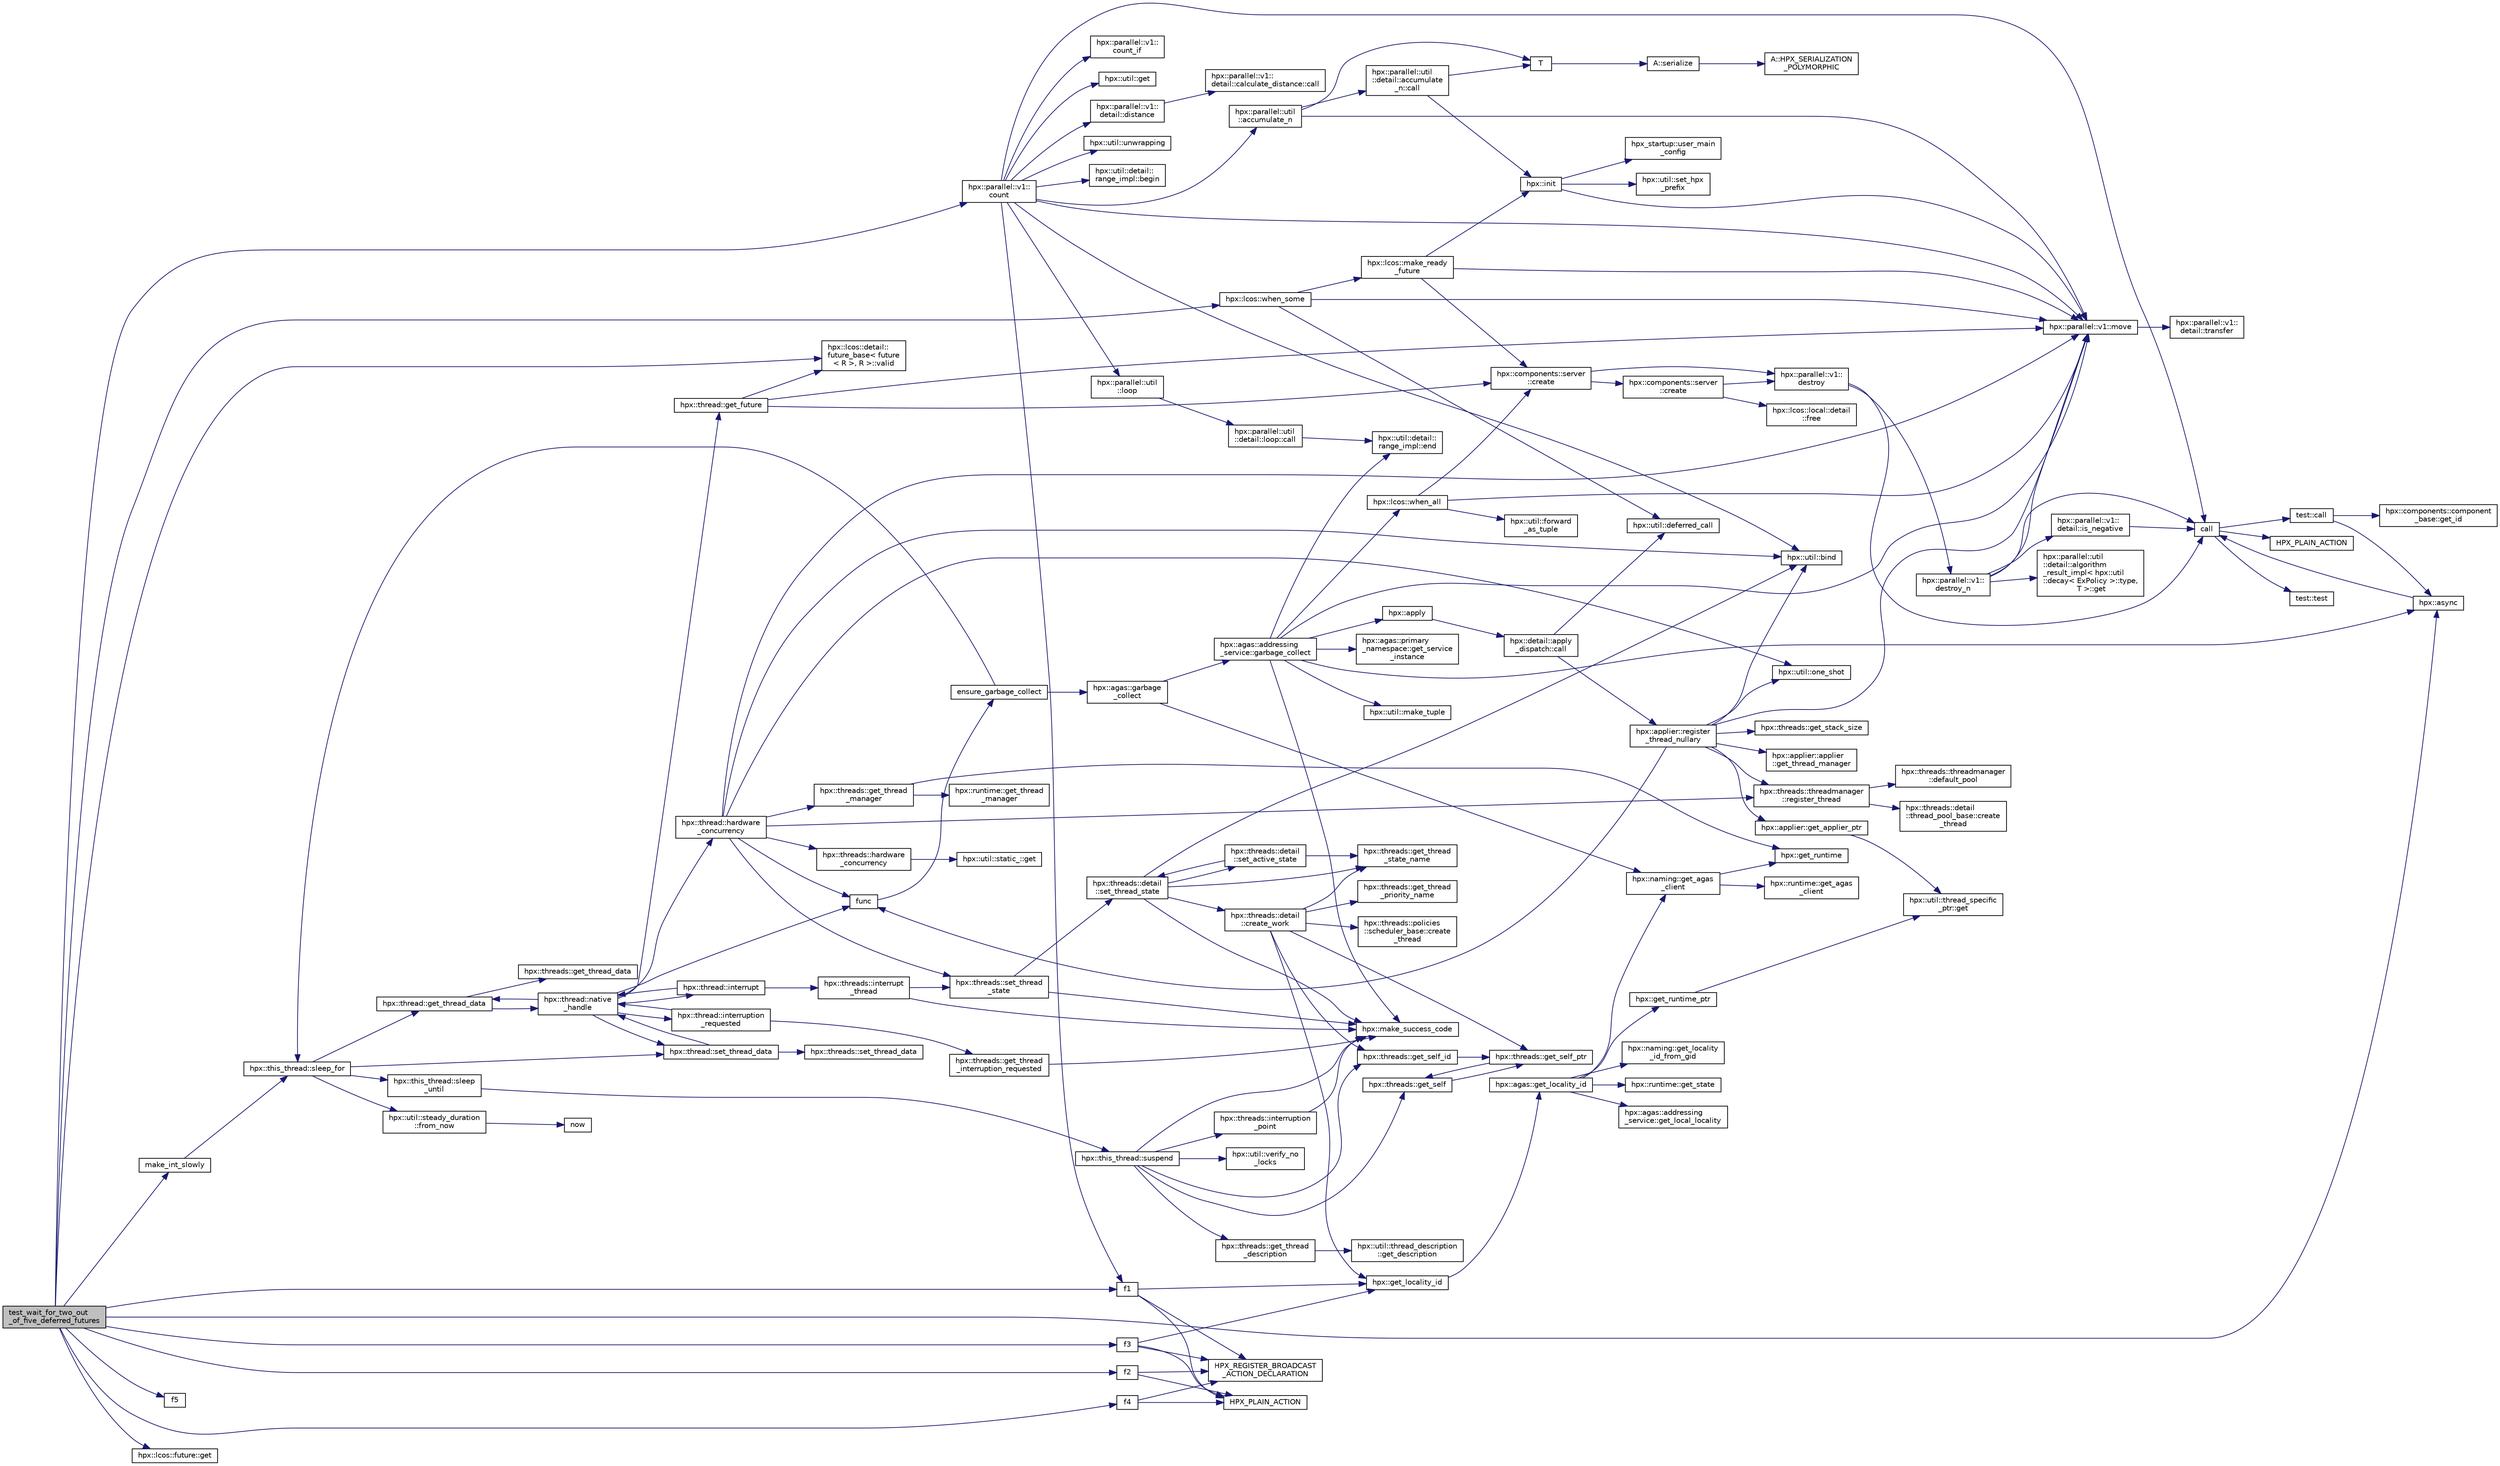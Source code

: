 digraph "test_wait_for_two_out_of_five_deferred_futures"
{
  edge [fontname="Helvetica",fontsize="10",labelfontname="Helvetica",labelfontsize="10"];
  node [fontname="Helvetica",fontsize="10",shape=record];
  rankdir="LR";
  Node704 [label="test_wait_for_two_out\l_of_five_deferred_futures",height=0.2,width=0.4,color="black", fillcolor="grey75", style="filled", fontcolor="black"];
  Node704 -> Node705 [color="midnightblue",fontsize="10",style="solid",fontname="Helvetica"];
  Node705 [label="hpx::parallel::v1::\lcount",height=0.2,width=0.4,color="black", fillcolor="white", style="filled",URL="$db/db9/namespacehpx_1_1parallel_1_1v1.html#a19d058114a2bd44801aab4176b188e23"];
  Node705 -> Node706 [color="midnightblue",fontsize="10",style="solid",fontname="Helvetica"];
  Node706 [label="hpx::parallel::v1::\lcount_if",height=0.2,width=0.4,color="black", fillcolor="white", style="filled",URL="$db/db9/namespacehpx_1_1parallel_1_1v1.html#ad836ff017ec208c2d6388a9b47b05ce0"];
  Node705 -> Node707 [color="midnightblue",fontsize="10",style="solid",fontname="Helvetica"];
  Node707 [label="f1",height=0.2,width=0.4,color="black", fillcolor="white", style="filled",URL="$d8/d8b/broadcast_8cpp.html#a1751fbd41f2529b84514a9dbd767959a"];
  Node707 -> Node708 [color="midnightblue",fontsize="10",style="solid",fontname="Helvetica"];
  Node708 [label="hpx::get_locality_id",height=0.2,width=0.4,color="black", fillcolor="white", style="filled",URL="$d8/d83/namespacehpx.html#a158d7c54a657bb364c1704033010697b",tooltip="Return the number of the locality this function is being called from. "];
  Node708 -> Node709 [color="midnightblue",fontsize="10",style="solid",fontname="Helvetica"];
  Node709 [label="hpx::agas::get_locality_id",height=0.2,width=0.4,color="black", fillcolor="white", style="filled",URL="$dc/d54/namespacehpx_1_1agas.html#a491cc2ddecdf0f1a9129900caa6a4d3e"];
  Node709 -> Node710 [color="midnightblue",fontsize="10",style="solid",fontname="Helvetica"];
  Node710 [label="hpx::get_runtime_ptr",height=0.2,width=0.4,color="black", fillcolor="white", style="filled",URL="$d8/d83/namespacehpx.html#af29daf2bb3e01b4d6495a1742b6cce64"];
  Node710 -> Node711 [color="midnightblue",fontsize="10",style="solid",fontname="Helvetica"];
  Node711 [label="hpx::util::thread_specific\l_ptr::get",height=0.2,width=0.4,color="black", fillcolor="white", style="filled",URL="$d4/d4c/structhpx_1_1util_1_1thread__specific__ptr.html#a3b27d8520710478aa41d1f74206bdba9"];
  Node709 -> Node712 [color="midnightblue",fontsize="10",style="solid",fontname="Helvetica"];
  Node712 [label="hpx::runtime::get_state",height=0.2,width=0.4,color="black", fillcolor="white", style="filled",URL="$d0/d7b/classhpx_1_1runtime.html#ab405f80e060dac95d624520f38b0524c"];
  Node709 -> Node713 [color="midnightblue",fontsize="10",style="solid",fontname="Helvetica"];
  Node713 [label="hpx::naming::get_agas\l_client",height=0.2,width=0.4,color="black", fillcolor="white", style="filled",URL="$d4/dc9/namespacehpx_1_1naming.html#a0408fffd5d34b620712a801b0ae3b032"];
  Node713 -> Node714 [color="midnightblue",fontsize="10",style="solid",fontname="Helvetica"];
  Node714 [label="hpx::get_runtime",height=0.2,width=0.4,color="black", fillcolor="white", style="filled",URL="$d8/d83/namespacehpx.html#aef902cc6c7dd3b9fbadf34d1e850a070"];
  Node713 -> Node715 [color="midnightblue",fontsize="10",style="solid",fontname="Helvetica"];
  Node715 [label="hpx::runtime::get_agas\l_client",height=0.2,width=0.4,color="black", fillcolor="white", style="filled",URL="$d0/d7b/classhpx_1_1runtime.html#aeb5dddd30d6b9861669af8ad44d1a96a"];
  Node709 -> Node716 [color="midnightblue",fontsize="10",style="solid",fontname="Helvetica"];
  Node716 [label="hpx::agas::addressing\l_service::get_local_locality",height=0.2,width=0.4,color="black", fillcolor="white", style="filled",URL="$db/d58/structhpx_1_1agas_1_1addressing__service.html#ab52c19a37c2a7a006c6c15f90ad0539c"];
  Node709 -> Node717 [color="midnightblue",fontsize="10",style="solid",fontname="Helvetica"];
  Node717 [label="hpx::naming::get_locality\l_id_from_gid",height=0.2,width=0.4,color="black", fillcolor="white", style="filled",URL="$d4/dc9/namespacehpx_1_1naming.html#a7fd43037784560bd04fda9b49e33529f"];
  Node707 -> Node718 [color="midnightblue",fontsize="10",style="solid",fontname="Helvetica"];
  Node718 [label="HPX_PLAIN_ACTION",height=0.2,width=0.4,color="black", fillcolor="white", style="filled",URL="$d8/d8b/broadcast_8cpp.html#a19685a0394ce6a99351f7a679f6eeefc"];
  Node707 -> Node719 [color="midnightblue",fontsize="10",style="solid",fontname="Helvetica"];
  Node719 [label="HPX_REGISTER_BROADCAST\l_ACTION_DECLARATION",height=0.2,width=0.4,color="black", fillcolor="white", style="filled",URL="$d7/d38/addressing__service_8cpp.html#a573d764d9cb34eec46a4bdffcf07875f"];
  Node705 -> Node720 [color="midnightblue",fontsize="10",style="solid",fontname="Helvetica"];
  Node720 [label="hpx::parallel::util\l::loop",height=0.2,width=0.4,color="black", fillcolor="white", style="filled",URL="$df/dc6/namespacehpx_1_1parallel_1_1util.html#a3f434e00f42929aac85debb8c5782213"];
  Node720 -> Node721 [color="midnightblue",fontsize="10",style="solid",fontname="Helvetica"];
  Node721 [label="hpx::parallel::util\l::detail::loop::call",height=0.2,width=0.4,color="black", fillcolor="white", style="filled",URL="$da/d06/structhpx_1_1parallel_1_1util_1_1detail_1_1loop.html#a5c5e8dbda782f09cdb7bc2509e3bf09e"];
  Node721 -> Node722 [color="midnightblue",fontsize="10",style="solid",fontname="Helvetica"];
  Node722 [label="hpx::util::detail::\lrange_impl::end",height=0.2,width=0.4,color="black", fillcolor="white", style="filled",URL="$d4/d4a/namespacehpx_1_1util_1_1detail_1_1range__impl.html#afb2ea48b0902f52ee4d8b764807b4316"];
  Node705 -> Node723 [color="midnightblue",fontsize="10",style="solid",fontname="Helvetica"];
  Node723 [label="hpx::util::bind",height=0.2,width=0.4,color="black", fillcolor="white", style="filled",URL="$df/dad/namespacehpx_1_1util.html#ad844caedf82a0173d6909d910c3e48c6"];
  Node705 -> Node724 [color="midnightblue",fontsize="10",style="solid",fontname="Helvetica"];
  Node724 [label="hpx::parallel::v1::move",height=0.2,width=0.4,color="black", fillcolor="white", style="filled",URL="$db/db9/namespacehpx_1_1parallel_1_1v1.html#aa7c4ede081ce786c9d1eb1adff495cfc"];
  Node724 -> Node725 [color="midnightblue",fontsize="10",style="solid",fontname="Helvetica"];
  Node725 [label="hpx::parallel::v1::\ldetail::transfer",height=0.2,width=0.4,color="black", fillcolor="white", style="filled",URL="$d2/ddd/namespacehpx_1_1parallel_1_1v1_1_1detail.html#ab1b56a05e1885ca7cc7ffa1804dd2f3c"];
  Node705 -> Node726 [color="midnightblue",fontsize="10",style="solid",fontname="Helvetica"];
  Node726 [label="hpx::util::get",height=0.2,width=0.4,color="black", fillcolor="white", style="filled",URL="$df/dad/namespacehpx_1_1util.html#a5cbd3c41f03f4d4acaedaa4777e3cc02"];
  Node705 -> Node727 [color="midnightblue",fontsize="10",style="solid",fontname="Helvetica"];
  Node727 [label="call",height=0.2,width=0.4,color="black", fillcolor="white", style="filled",URL="$d2/d67/promise__1620_8cpp.html#a58357f0b82bc761e1d0b9091ed563a70"];
  Node727 -> Node728 [color="midnightblue",fontsize="10",style="solid",fontname="Helvetica"];
  Node728 [label="test::test",height=0.2,width=0.4,color="black", fillcolor="white", style="filled",URL="$d8/d89/structtest.html#ab42d5ece712d716b04cb3f686f297a26"];
  Node727 -> Node729 [color="midnightblue",fontsize="10",style="solid",fontname="Helvetica"];
  Node729 [label="HPX_PLAIN_ACTION",height=0.2,width=0.4,color="black", fillcolor="white", style="filled",URL="$d2/d67/promise__1620_8cpp.html#ab96aab827a4b1fcaf66cfe0ba83fef23"];
  Node727 -> Node730 [color="midnightblue",fontsize="10",style="solid",fontname="Helvetica"];
  Node730 [label="test::call",height=0.2,width=0.4,color="black", fillcolor="white", style="filled",URL="$d8/d89/structtest.html#aeb29e7ed6518b9426ccf1344c52620ae"];
  Node730 -> Node731 [color="midnightblue",fontsize="10",style="solid",fontname="Helvetica"];
  Node731 [label="hpx::async",height=0.2,width=0.4,color="black", fillcolor="white", style="filled",URL="$d8/d83/namespacehpx.html#acb7d8e37b73b823956ce144f9a57eaa4"];
  Node731 -> Node727 [color="midnightblue",fontsize="10",style="solid",fontname="Helvetica"];
  Node730 -> Node732 [color="midnightblue",fontsize="10",style="solid",fontname="Helvetica"];
  Node732 [label="hpx::components::component\l_base::get_id",height=0.2,width=0.4,color="black", fillcolor="white", style="filled",URL="$d2/de6/classhpx_1_1components_1_1component__base.html#a4c8fd93514039bdf01c48d66d82b19cd"];
  Node705 -> Node733 [color="midnightblue",fontsize="10",style="solid",fontname="Helvetica"];
  Node733 [label="hpx::parallel::v1::\ldetail::distance",height=0.2,width=0.4,color="black", fillcolor="white", style="filled",URL="$d2/ddd/namespacehpx_1_1parallel_1_1v1_1_1detail.html#a6bea3c6a5f470cad11f27ee6bab4a33f"];
  Node733 -> Node734 [color="midnightblue",fontsize="10",style="solid",fontname="Helvetica"];
  Node734 [label="hpx::parallel::v1::\ldetail::calculate_distance::call",height=0.2,width=0.4,color="black", fillcolor="white", style="filled",URL="$db/dfa/structhpx_1_1parallel_1_1v1_1_1detail_1_1calculate__distance.html#a950a6627830a7d019ac0e734b0a447bf"];
  Node705 -> Node735 [color="midnightblue",fontsize="10",style="solid",fontname="Helvetica"];
  Node735 [label="hpx::util::unwrapping",height=0.2,width=0.4,color="black", fillcolor="white", style="filled",URL="$df/dad/namespacehpx_1_1util.html#a7529d9ac687684c33403cdd1f9cef8e4"];
  Node705 -> Node736 [color="midnightblue",fontsize="10",style="solid",fontname="Helvetica"];
  Node736 [label="hpx::parallel::util\l::accumulate_n",height=0.2,width=0.4,color="black", fillcolor="white", style="filled",URL="$df/dc6/namespacehpx_1_1parallel_1_1util.html#af19f9a2722f97c2247ea5d0dbb5e2d25"];
  Node736 -> Node737 [color="midnightblue",fontsize="10",style="solid",fontname="Helvetica"];
  Node737 [label="hpx::parallel::util\l::detail::accumulate\l_n::call",height=0.2,width=0.4,color="black", fillcolor="white", style="filled",URL="$d8/d3b/structhpx_1_1parallel_1_1util_1_1detail_1_1accumulate__n.html#a765aceb8ab313fc92f7c4aaf70ccca8f"];
  Node737 -> Node738 [color="midnightblue",fontsize="10",style="solid",fontname="Helvetica"];
  Node738 [label="hpx::init",height=0.2,width=0.4,color="black", fillcolor="white", style="filled",URL="$d8/d83/namespacehpx.html#a3c694ea960b47c56b33351ba16e3d76b",tooltip="Main entry point for launching the HPX runtime system. "];
  Node738 -> Node739 [color="midnightblue",fontsize="10",style="solid",fontname="Helvetica"];
  Node739 [label="hpx::util::set_hpx\l_prefix",height=0.2,width=0.4,color="black", fillcolor="white", style="filled",URL="$df/dad/namespacehpx_1_1util.html#ae40a23c1ba0a48d9304dcf717a95793e"];
  Node738 -> Node740 [color="midnightblue",fontsize="10",style="solid",fontname="Helvetica"];
  Node740 [label="hpx_startup::user_main\l_config",height=0.2,width=0.4,color="black", fillcolor="white", style="filled",URL="$d3/dd2/namespacehpx__startup.html#aaac571d88bd3912a4225a23eb3261637"];
  Node738 -> Node724 [color="midnightblue",fontsize="10",style="solid",fontname="Helvetica"];
  Node737 -> Node741 [color="midnightblue",fontsize="10",style="solid",fontname="Helvetica"];
  Node741 [label="T",height=0.2,width=0.4,color="black", fillcolor="white", style="filled",URL="$db/d33/polymorphic__semiintrusive__template_8cpp.html#ad187658f9cb91c1312b39ae7e896f1ea"];
  Node741 -> Node742 [color="midnightblue",fontsize="10",style="solid",fontname="Helvetica"];
  Node742 [label="A::serialize",height=0.2,width=0.4,color="black", fillcolor="white", style="filled",URL="$d7/da0/struct_a.html#a5f5c287cf471e274ed9dda0da1592212"];
  Node742 -> Node743 [color="midnightblue",fontsize="10",style="solid",fontname="Helvetica"];
  Node743 [label="A::HPX_SERIALIZATION\l_POLYMORPHIC",height=0.2,width=0.4,color="black", fillcolor="white", style="filled",URL="$d7/da0/struct_a.html#ada978cc156cebbafddb1f3aa4c01918c"];
  Node736 -> Node724 [color="midnightblue",fontsize="10",style="solid",fontname="Helvetica"];
  Node736 -> Node741 [color="midnightblue",fontsize="10",style="solid",fontname="Helvetica"];
  Node705 -> Node744 [color="midnightblue",fontsize="10",style="solid",fontname="Helvetica"];
  Node744 [label="hpx::util::detail::\lrange_impl::begin",height=0.2,width=0.4,color="black", fillcolor="white", style="filled",URL="$d4/d4a/namespacehpx_1_1util_1_1detail_1_1range__impl.html#a31e165df2b865cdd961f35ce938db41a"];
  Node704 -> Node707 [color="midnightblue",fontsize="10",style="solid",fontname="Helvetica"];
  Node704 -> Node731 [color="midnightblue",fontsize="10",style="solid",fontname="Helvetica"];
  Node704 -> Node745 [color="midnightblue",fontsize="10",style="solid",fontname="Helvetica"];
  Node745 [label="make_int_slowly",height=0.2,width=0.4,color="black", fillcolor="white", style="filled",URL="$dc/d48/when__some_8cpp.html#a705c7614d231fc70ec236f627c8287f1"];
  Node745 -> Node746 [color="midnightblue",fontsize="10",style="solid",fontname="Helvetica"];
  Node746 [label="hpx::this_thread::sleep_for",height=0.2,width=0.4,color="black", fillcolor="white", style="filled",URL="$d9/d52/namespacehpx_1_1this__thread.html#afc042a5a5fa52eef2d1d177a343435cf"];
  Node746 -> Node747 [color="midnightblue",fontsize="10",style="solid",fontname="Helvetica"];
  Node747 [label="hpx::this_thread::sleep\l_until",height=0.2,width=0.4,color="black", fillcolor="white", style="filled",URL="$d9/d52/namespacehpx_1_1this__thread.html#ae12a853980115b23ff0ab8ca06622658"];
  Node747 -> Node748 [color="midnightblue",fontsize="10",style="solid",fontname="Helvetica"];
  Node748 [label="hpx::this_thread::suspend",height=0.2,width=0.4,color="black", fillcolor="white", style="filled",URL="$d9/d52/namespacehpx_1_1this__thread.html#aca220026fb3014c0881d129fe31c0073"];
  Node748 -> Node749 [color="midnightblue",fontsize="10",style="solid",fontname="Helvetica"];
  Node749 [label="hpx::threads::get_self",height=0.2,width=0.4,color="black", fillcolor="white", style="filled",URL="$d7/d28/namespacehpx_1_1threads.html#a07daf4d6d29233f20d66d41ab7b5b8e8"];
  Node749 -> Node750 [color="midnightblue",fontsize="10",style="solid",fontname="Helvetica"];
  Node750 [label="hpx::threads::get_self_ptr",height=0.2,width=0.4,color="black", fillcolor="white", style="filled",URL="$d7/d28/namespacehpx_1_1threads.html#a22877ae347ad884cde3a51397dad6c53"];
  Node750 -> Node749 [color="midnightblue",fontsize="10",style="solid",fontname="Helvetica"];
  Node748 -> Node751 [color="midnightblue",fontsize="10",style="solid",fontname="Helvetica"];
  Node751 [label="hpx::threads::get_self_id",height=0.2,width=0.4,color="black", fillcolor="white", style="filled",URL="$d7/d28/namespacehpx_1_1threads.html#afafe0f900b9fac3d4ed3c747625c1cfe"];
  Node751 -> Node750 [color="midnightblue",fontsize="10",style="solid",fontname="Helvetica"];
  Node748 -> Node752 [color="midnightblue",fontsize="10",style="solid",fontname="Helvetica"];
  Node752 [label="hpx::threads::interruption\l_point",height=0.2,width=0.4,color="black", fillcolor="white", style="filled",URL="$d7/d28/namespacehpx_1_1threads.html#ada6ec56a12b050707311d8c628089059"];
  Node752 -> Node753 [color="midnightblue",fontsize="10",style="solid",fontname="Helvetica"];
  Node753 [label="hpx::make_success_code",height=0.2,width=0.4,color="black", fillcolor="white", style="filled",URL="$d8/d83/namespacehpx.html#a0e8512a8f49e2a6c8185061181419d8f",tooltip="Returns error_code(hpx::success, \"success\", mode). "];
  Node748 -> Node754 [color="midnightblue",fontsize="10",style="solid",fontname="Helvetica"];
  Node754 [label="hpx::util::verify_no\l_locks",height=0.2,width=0.4,color="black", fillcolor="white", style="filled",URL="$df/dad/namespacehpx_1_1util.html#ae0e1837ee6f09b79b26c2e788d2e9fc9"];
  Node748 -> Node755 [color="midnightblue",fontsize="10",style="solid",fontname="Helvetica"];
  Node755 [label="hpx::threads::get_thread\l_description",height=0.2,width=0.4,color="black", fillcolor="white", style="filled",URL="$d7/d28/namespacehpx_1_1threads.html#a42fc18a7a680f4e8bc633a4b4c956701"];
  Node755 -> Node756 [color="midnightblue",fontsize="10",style="solid",fontname="Helvetica"];
  Node756 [label="hpx::util::thread_description\l::get_description",height=0.2,width=0.4,color="black", fillcolor="white", style="filled",URL="$df/d9e/structhpx_1_1util_1_1thread__description.html#a8c834e14eca6eb228188022577f9f952"];
  Node748 -> Node753 [color="midnightblue",fontsize="10",style="solid",fontname="Helvetica"];
  Node746 -> Node757 [color="midnightblue",fontsize="10",style="solid",fontname="Helvetica"];
  Node757 [label="hpx::util::steady_duration\l::from_now",height=0.2,width=0.4,color="black", fillcolor="white", style="filled",URL="$d9/d4f/classhpx_1_1util_1_1steady__duration.html#a0132206d767cd0f7395507b40111a153"];
  Node757 -> Node758 [color="midnightblue",fontsize="10",style="solid",fontname="Helvetica"];
  Node758 [label="now",height=0.2,width=0.4,color="black", fillcolor="white", style="filled",URL="$de/db3/1d__stencil__1__omp_8cpp.html#a89e9667753dccfac455bd37a7a3a7b16"];
  Node746 -> Node759 [color="midnightblue",fontsize="10",style="solid",fontname="Helvetica"];
  Node759 [label="hpx::thread::get_thread_data",height=0.2,width=0.4,color="black", fillcolor="white", style="filled",URL="$de/d9b/classhpx_1_1thread.html#a4535ef82cec3b953d2c941d20e3e3904"];
  Node759 -> Node760 [color="midnightblue",fontsize="10",style="solid",fontname="Helvetica"];
  Node760 [label="hpx::threads::get_thread_data",height=0.2,width=0.4,color="black", fillcolor="white", style="filled",URL="$d7/d28/namespacehpx_1_1threads.html#a8737931ff6303807225f735b2b384ae4"];
  Node759 -> Node761 [color="midnightblue",fontsize="10",style="solid",fontname="Helvetica"];
  Node761 [label="hpx::thread::native\l_handle",height=0.2,width=0.4,color="black", fillcolor="white", style="filled",URL="$de/d9b/classhpx_1_1thread.html#acf48190d264ab64c1c4ec99d0b421b5a"];
  Node761 -> Node762 [color="midnightblue",fontsize="10",style="solid",fontname="Helvetica"];
  Node762 [label="hpx::thread::hardware\l_concurrency",height=0.2,width=0.4,color="black", fillcolor="white", style="filled",URL="$de/d9b/classhpx_1_1thread.html#a8e4fff210e02485ba493bc3a2a956c03"];
  Node762 -> Node763 [color="midnightblue",fontsize="10",style="solid",fontname="Helvetica"];
  Node763 [label="hpx::threads::hardware\l_concurrency",height=0.2,width=0.4,color="black", fillcolor="white", style="filled",URL="$d7/d28/namespacehpx_1_1threads.html#aa8752a235478d2ad7b5ac467b63ab527"];
  Node763 -> Node764 [color="midnightblue",fontsize="10",style="solid",fontname="Helvetica"];
  Node764 [label="hpx::util::static_::get",height=0.2,width=0.4,color="black", fillcolor="white", style="filled",URL="$d3/dbb/structhpx_1_1util_1_1static__.html#a2967c633948a3bf17a3b5405ef5a8318"];
  Node762 -> Node765 [color="midnightblue",fontsize="10",style="solid",fontname="Helvetica"];
  Node765 [label="func",height=0.2,width=0.4,color="black", fillcolor="white", style="filled",URL="$d8/dfd/id__type__ref__counting__1032_8cpp.html#ab811b86ea5107ffb3351fcaa29d2c652"];
  Node765 -> Node766 [color="midnightblue",fontsize="10",style="solid",fontname="Helvetica"];
  Node766 [label="ensure_garbage_collect",height=0.2,width=0.4,color="black", fillcolor="white", style="filled",URL="$d8/dfd/id__type__ref__counting__1032_8cpp.html#a5264b94bf7c262ac0e521fb290d476d5"];
  Node766 -> Node746 [color="midnightblue",fontsize="10",style="solid",fontname="Helvetica"];
  Node766 -> Node767 [color="midnightblue",fontsize="10",style="solid",fontname="Helvetica"];
  Node767 [label="hpx::agas::garbage\l_collect",height=0.2,width=0.4,color="black", fillcolor="white", style="filled",URL="$dc/d54/namespacehpx_1_1agas.html#a951337adc4f9bd6df00a50737468e911"];
  Node767 -> Node713 [color="midnightblue",fontsize="10",style="solid",fontname="Helvetica"];
  Node767 -> Node768 [color="midnightblue",fontsize="10",style="solid",fontname="Helvetica"];
  Node768 [label="hpx::agas::addressing\l_service::garbage_collect",height=0.2,width=0.4,color="black", fillcolor="white", style="filled",URL="$db/d58/structhpx_1_1agas_1_1addressing__service.html#a87dcae0eacf6e62d5103ebf516d86f63"];
  Node768 -> Node753 [color="midnightblue",fontsize="10",style="solid",fontname="Helvetica"];
  Node768 -> Node769 [color="midnightblue",fontsize="10",style="solid",fontname="Helvetica"];
  Node769 [label="hpx::agas::primary\l_namespace::get_service\l_instance",height=0.2,width=0.4,color="black", fillcolor="white", style="filled",URL="$d1/d43/structhpx_1_1agas_1_1primary__namespace.html#a7630ff0f30ff8c23b13b4672c5350e2e"];
  Node768 -> Node770 [color="midnightblue",fontsize="10",style="solid",fontname="Helvetica"];
  Node770 [label="hpx::util::make_tuple",height=0.2,width=0.4,color="black", fillcolor="white", style="filled",URL="$df/dad/namespacehpx_1_1util.html#a06fa74211a987d208e013f400a9f5328"];
  Node768 -> Node722 [color="midnightblue",fontsize="10",style="solid",fontname="Helvetica"];
  Node768 -> Node771 [color="midnightblue",fontsize="10",style="solid",fontname="Helvetica"];
  Node771 [label="hpx::apply",height=0.2,width=0.4,color="black", fillcolor="white", style="filled",URL="$d8/d83/namespacehpx.html#aa87762f0db0731d385f3fdfdb25d59fc"];
  Node771 -> Node772 [color="midnightblue",fontsize="10",style="solid",fontname="Helvetica"];
  Node772 [label="hpx::detail::apply\l_dispatch::call",height=0.2,width=0.4,color="black", fillcolor="white", style="filled",URL="$db/de8/structhpx_1_1detail_1_1apply__dispatch.html#a0755fab16d281e74bcff0f8045be9459"];
  Node772 -> Node773 [color="midnightblue",fontsize="10",style="solid",fontname="Helvetica"];
  Node773 [label="hpx::applier::register\l_thread_nullary",height=0.2,width=0.4,color="black", fillcolor="white", style="filled",URL="$d8/dcb/namespacehpx_1_1applier.html#a401cd1145927e58d74d1eb52aaccd936"];
  Node773 -> Node774 [color="midnightblue",fontsize="10",style="solid",fontname="Helvetica"];
  Node774 [label="hpx::applier::get_applier_ptr",height=0.2,width=0.4,color="black", fillcolor="white", style="filled",URL="$d8/dcb/namespacehpx_1_1applier.html#a617483cf2b77ad3a0aa428ade7b35299"];
  Node774 -> Node711 [color="midnightblue",fontsize="10",style="solid",fontname="Helvetica"];
  Node773 -> Node765 [color="midnightblue",fontsize="10",style="solid",fontname="Helvetica"];
  Node773 -> Node723 [color="midnightblue",fontsize="10",style="solid",fontname="Helvetica"];
  Node773 -> Node775 [color="midnightblue",fontsize="10",style="solid",fontname="Helvetica"];
  Node775 [label="hpx::util::one_shot",height=0.2,width=0.4,color="black", fillcolor="white", style="filled",URL="$df/dad/namespacehpx_1_1util.html#a273e61be42a72415291e0ec0a4f28c7a"];
  Node773 -> Node724 [color="midnightblue",fontsize="10",style="solid",fontname="Helvetica"];
  Node773 -> Node776 [color="midnightblue",fontsize="10",style="solid",fontname="Helvetica"];
  Node776 [label="hpx::threads::get_stack_size",height=0.2,width=0.4,color="black", fillcolor="white", style="filled",URL="$d7/d28/namespacehpx_1_1threads.html#af597241b3c2785150be206737ca04aa6",tooltip="The get_stack_size function is part of the thread related API. It. "];
  Node773 -> Node777 [color="midnightblue",fontsize="10",style="solid",fontname="Helvetica"];
  Node777 [label="hpx::applier::applier\l::get_thread_manager",height=0.2,width=0.4,color="black", fillcolor="white", style="filled",URL="$da/dcb/classhpx_1_1applier_1_1applier.html#acc36d583973701e573be39da97bba866",tooltip="Access the thread-manager instance associated with this applier. "];
  Node773 -> Node778 [color="midnightblue",fontsize="10",style="solid",fontname="Helvetica"];
  Node778 [label="hpx::threads::threadmanager\l::register_thread",height=0.2,width=0.4,color="black", fillcolor="white", style="filled",URL="$d5/daa/classhpx_1_1threads_1_1threadmanager.html#a7f79c7578e08a60ca45eb276ce8133d8"];
  Node778 -> Node779 [color="midnightblue",fontsize="10",style="solid",fontname="Helvetica"];
  Node779 [label="hpx::threads::threadmanager\l::default_pool",height=0.2,width=0.4,color="black", fillcolor="white", style="filled",URL="$d5/daa/classhpx_1_1threads_1_1threadmanager.html#a851f067d03b5dd1c5e6a9a6a841e05df"];
  Node778 -> Node780 [color="midnightblue",fontsize="10",style="solid",fontname="Helvetica"];
  Node780 [label="hpx::threads::detail\l::thread_pool_base::create\l_thread",height=0.2,width=0.4,color="black", fillcolor="white", style="filled",URL="$de/dae/classhpx_1_1threads_1_1detail_1_1thread__pool__base.html#ad35d3779eef6f4528e62a26d71b34b34"];
  Node772 -> Node781 [color="midnightblue",fontsize="10",style="solid",fontname="Helvetica"];
  Node781 [label="hpx::util::deferred_call",height=0.2,width=0.4,color="black", fillcolor="white", style="filled",URL="$df/dad/namespacehpx_1_1util.html#acdded623c658a7a3436f7e76bc9d881c"];
  Node768 -> Node724 [color="midnightblue",fontsize="10",style="solid",fontname="Helvetica"];
  Node768 -> Node731 [color="midnightblue",fontsize="10",style="solid",fontname="Helvetica"];
  Node768 -> Node782 [color="midnightblue",fontsize="10",style="solid",fontname="Helvetica"];
  Node782 [label="hpx::lcos::when_all",height=0.2,width=0.4,color="black", fillcolor="white", style="filled",URL="$d2/dc9/namespacehpx_1_1lcos.html#a1a6fb024d8690923fb185d5aee204d54"];
  Node782 -> Node783 [color="midnightblue",fontsize="10",style="solid",fontname="Helvetica"];
  Node783 [label="hpx::util::forward\l_as_tuple",height=0.2,width=0.4,color="black", fillcolor="white", style="filled",URL="$df/dad/namespacehpx_1_1util.html#ab7c31e3f24c3302a4f67b6735a6fa597"];
  Node782 -> Node724 [color="midnightblue",fontsize="10",style="solid",fontname="Helvetica"];
  Node782 -> Node784 [color="midnightblue",fontsize="10",style="solid",fontname="Helvetica"];
  Node784 [label="hpx::components::server\l::create",height=0.2,width=0.4,color="black", fillcolor="white", style="filled",URL="$d2/da2/namespacehpx_1_1components_1_1server.html#ac776c89f3d68ceb910e8cee9fa937ab4",tooltip="Create arrays of components using their default constructor. "];
  Node784 -> Node785 [color="midnightblue",fontsize="10",style="solid",fontname="Helvetica"];
  Node785 [label="hpx::components::server\l::create",height=0.2,width=0.4,color="black", fillcolor="white", style="filled",URL="$d2/da2/namespacehpx_1_1components_1_1server.html#a77d26de181c97b444565e230577981bd"];
  Node785 -> Node786 [color="midnightblue",fontsize="10",style="solid",fontname="Helvetica"];
  Node786 [label="hpx::lcos::local::detail\l::free",height=0.2,width=0.4,color="black", fillcolor="white", style="filled",URL="$d4/dcb/namespacehpx_1_1lcos_1_1local_1_1detail.html#a55a940f019734e9bb045dc123cd80e48"];
  Node785 -> Node787 [color="midnightblue",fontsize="10",style="solid",fontname="Helvetica"];
  Node787 [label="hpx::parallel::v1::\ldestroy",height=0.2,width=0.4,color="black", fillcolor="white", style="filled",URL="$db/db9/namespacehpx_1_1parallel_1_1v1.html#acf303558375048e8a7cc9a2c2e09477f"];
  Node787 -> Node727 [color="midnightblue",fontsize="10",style="solid",fontname="Helvetica"];
  Node787 -> Node788 [color="midnightblue",fontsize="10",style="solid",fontname="Helvetica"];
  Node788 [label="hpx::parallel::v1::\ldestroy_n",height=0.2,width=0.4,color="black", fillcolor="white", style="filled",URL="$db/db9/namespacehpx_1_1parallel_1_1v1.html#a71d0691132a300690163f5636bcd5bd3"];
  Node788 -> Node789 [color="midnightblue",fontsize="10",style="solid",fontname="Helvetica"];
  Node789 [label="hpx::parallel::v1::\ldetail::is_negative",height=0.2,width=0.4,color="black", fillcolor="white", style="filled",URL="$d2/ddd/namespacehpx_1_1parallel_1_1v1_1_1detail.html#adf2e40fc4b20ad0fd442ee3118a4d527"];
  Node789 -> Node727 [color="midnightblue",fontsize="10",style="solid",fontname="Helvetica"];
  Node788 -> Node790 [color="midnightblue",fontsize="10",style="solid",fontname="Helvetica"];
  Node790 [label="hpx::parallel::util\l::detail::algorithm\l_result_impl\< hpx::util\l::decay\< ExPolicy \>::type,\l T \>::get",height=0.2,width=0.4,color="black", fillcolor="white", style="filled",URL="$d2/d42/structhpx_1_1parallel_1_1util_1_1detail_1_1algorithm__result__impl.html#ab5b051e8ec74eff5e0e62fd63f5d377e"];
  Node788 -> Node724 [color="midnightblue",fontsize="10",style="solid",fontname="Helvetica"];
  Node788 -> Node727 [color="midnightblue",fontsize="10",style="solid",fontname="Helvetica"];
  Node784 -> Node787 [color="midnightblue",fontsize="10",style="solid",fontname="Helvetica"];
  Node762 -> Node723 [color="midnightblue",fontsize="10",style="solid",fontname="Helvetica"];
  Node762 -> Node775 [color="midnightblue",fontsize="10",style="solid",fontname="Helvetica"];
  Node762 -> Node724 [color="midnightblue",fontsize="10",style="solid",fontname="Helvetica"];
  Node762 -> Node791 [color="midnightblue",fontsize="10",style="solid",fontname="Helvetica"];
  Node791 [label="hpx::threads::get_thread\l_manager",height=0.2,width=0.4,color="black", fillcolor="white", style="filled",URL="$d7/d28/namespacehpx_1_1threads.html#a076973c3a53beadde7d967e22c4f6cce"];
  Node791 -> Node714 [color="midnightblue",fontsize="10",style="solid",fontname="Helvetica"];
  Node791 -> Node792 [color="midnightblue",fontsize="10",style="solid",fontname="Helvetica"];
  Node792 [label="hpx::runtime::get_thread\l_manager",height=0.2,width=0.4,color="black", fillcolor="white", style="filled",URL="$d0/d7b/classhpx_1_1runtime.html#a865b12d57fcd44a8d3dda3e35414f563"];
  Node762 -> Node778 [color="midnightblue",fontsize="10",style="solid",fontname="Helvetica"];
  Node762 -> Node793 [color="midnightblue",fontsize="10",style="solid",fontname="Helvetica"];
  Node793 [label="hpx::threads::set_thread\l_state",height=0.2,width=0.4,color="black", fillcolor="white", style="filled",URL="$d7/d28/namespacehpx_1_1threads.html#ac0690ad16ad778bcc79dcd727cc33025",tooltip="Set the thread state of the thread referenced by the thread_id id. "];
  Node793 -> Node753 [color="midnightblue",fontsize="10",style="solid",fontname="Helvetica"];
  Node793 -> Node794 [color="midnightblue",fontsize="10",style="solid",fontname="Helvetica"];
  Node794 [label="hpx::threads::detail\l::set_thread_state",height=0.2,width=0.4,color="black", fillcolor="white", style="filled",URL="$d2/dd1/namespacehpx_1_1threads_1_1detail.html#af85ddc854c4a149bf1738eb1b111b9ab"];
  Node794 -> Node795 [color="midnightblue",fontsize="10",style="solid",fontname="Helvetica"];
  Node795 [label="hpx::threads::get_thread\l_state_name",height=0.2,width=0.4,color="black", fillcolor="white", style="filled",URL="$d7/d28/namespacehpx_1_1threads.html#a26f91ea8d2195f165c033241c5cd11db"];
  Node794 -> Node753 [color="midnightblue",fontsize="10",style="solid",fontname="Helvetica"];
  Node794 -> Node723 [color="midnightblue",fontsize="10",style="solid",fontname="Helvetica"];
  Node794 -> Node796 [color="midnightblue",fontsize="10",style="solid",fontname="Helvetica"];
  Node796 [label="hpx::threads::detail\l::set_active_state",height=0.2,width=0.4,color="black", fillcolor="white", style="filled",URL="$d2/dd1/namespacehpx_1_1threads_1_1detail.html#a45884a5bf04ad66a4f259231a3947e76"];
  Node796 -> Node795 [color="midnightblue",fontsize="10",style="solid",fontname="Helvetica"];
  Node796 -> Node794 [color="midnightblue",fontsize="10",style="solid",fontname="Helvetica"];
  Node794 -> Node797 [color="midnightblue",fontsize="10",style="solid",fontname="Helvetica"];
  Node797 [label="hpx::threads::detail\l::create_work",height=0.2,width=0.4,color="black", fillcolor="white", style="filled",URL="$d2/dd1/namespacehpx_1_1threads_1_1detail.html#ae22384a3c1b1a1940032fad068fb54b1"];
  Node797 -> Node795 [color="midnightblue",fontsize="10",style="solid",fontname="Helvetica"];
  Node797 -> Node798 [color="midnightblue",fontsize="10",style="solid",fontname="Helvetica"];
  Node798 [label="hpx::threads::get_thread\l_priority_name",height=0.2,width=0.4,color="black", fillcolor="white", style="filled",URL="$d7/d28/namespacehpx_1_1threads.html#a9c6b2fec0c1cf5b06ff83ce756ca6d42"];
  Node797 -> Node750 [color="midnightblue",fontsize="10",style="solid",fontname="Helvetica"];
  Node797 -> Node751 [color="midnightblue",fontsize="10",style="solid",fontname="Helvetica"];
  Node797 -> Node708 [color="midnightblue",fontsize="10",style="solid",fontname="Helvetica"];
  Node797 -> Node799 [color="midnightblue",fontsize="10",style="solid",fontname="Helvetica"];
  Node799 [label="hpx::threads::policies\l::scheduler_base::create\l_thread",height=0.2,width=0.4,color="black", fillcolor="white", style="filled",URL="$dd/d7e/structhpx_1_1threads_1_1policies_1_1scheduler__base.html#ad3b05cd7f363cc8e8410ce368c3794e0"];
  Node761 -> Node800 [color="midnightblue",fontsize="10",style="solid",fontname="Helvetica"];
  Node800 [label="hpx::thread::interrupt",height=0.2,width=0.4,color="black", fillcolor="white", style="filled",URL="$de/d9b/classhpx_1_1thread.html#ac34d0d033aa743c476a79dbc2e1a8a39"];
  Node800 -> Node801 [color="midnightblue",fontsize="10",style="solid",fontname="Helvetica"];
  Node801 [label="hpx::threads::interrupt\l_thread",height=0.2,width=0.4,color="black", fillcolor="white", style="filled",URL="$d7/d28/namespacehpx_1_1threads.html#a6bdda1a2aab61b9b13d274b5155d7e73"];
  Node801 -> Node753 [color="midnightblue",fontsize="10",style="solid",fontname="Helvetica"];
  Node801 -> Node793 [color="midnightblue",fontsize="10",style="solid",fontname="Helvetica"];
  Node800 -> Node761 [color="midnightblue",fontsize="10",style="solid",fontname="Helvetica"];
  Node761 -> Node802 [color="midnightblue",fontsize="10",style="solid",fontname="Helvetica"];
  Node802 [label="hpx::thread::interruption\l_requested",height=0.2,width=0.4,color="black", fillcolor="white", style="filled",URL="$de/d9b/classhpx_1_1thread.html#a33276bb4c20bbb0b1978944e18ef71b8"];
  Node802 -> Node803 [color="midnightblue",fontsize="10",style="solid",fontname="Helvetica"];
  Node803 [label="hpx::threads::get_thread\l_interruption_requested",height=0.2,width=0.4,color="black", fillcolor="white", style="filled",URL="$d7/d28/namespacehpx_1_1threads.html#ae64a7fdb8b5c8bac7be0c8282672a03b"];
  Node803 -> Node753 [color="midnightblue",fontsize="10",style="solid",fontname="Helvetica"];
  Node802 -> Node761 [color="midnightblue",fontsize="10",style="solid",fontname="Helvetica"];
  Node761 -> Node804 [color="midnightblue",fontsize="10",style="solid",fontname="Helvetica"];
  Node804 [label="hpx::thread::get_future",height=0.2,width=0.4,color="black", fillcolor="white", style="filled",URL="$de/d9b/classhpx_1_1thread.html#a87fdb0d8da826366fc190ed224900a64"];
  Node804 -> Node805 [color="midnightblue",fontsize="10",style="solid",fontname="Helvetica"];
  Node805 [label="hpx::lcos::detail::\lfuture_base\< future\l\< R \>, R \>::valid",height=0.2,width=0.4,color="black", fillcolor="white", style="filled",URL="$d5/dd7/classhpx_1_1lcos_1_1detail_1_1future__base.html#aaf7beb7374815614363033bd96573e75"];
  Node804 -> Node784 [color="midnightblue",fontsize="10",style="solid",fontname="Helvetica"];
  Node804 -> Node724 [color="midnightblue",fontsize="10",style="solid",fontname="Helvetica"];
  Node761 -> Node759 [color="midnightblue",fontsize="10",style="solid",fontname="Helvetica"];
  Node761 -> Node806 [color="midnightblue",fontsize="10",style="solid",fontname="Helvetica"];
  Node806 [label="hpx::thread::set_thread_data",height=0.2,width=0.4,color="black", fillcolor="white", style="filled",URL="$de/d9b/classhpx_1_1thread.html#a7317a3cf5251f3b33c990449570d4cea"];
  Node806 -> Node807 [color="midnightblue",fontsize="10",style="solid",fontname="Helvetica"];
  Node807 [label="hpx::threads::set_thread_data",height=0.2,width=0.4,color="black", fillcolor="white", style="filled",URL="$d7/d28/namespacehpx_1_1threads.html#a00a625acc149fce3ae38e4340454acf7"];
  Node806 -> Node761 [color="midnightblue",fontsize="10",style="solid",fontname="Helvetica"];
  Node761 -> Node765 [color="midnightblue",fontsize="10",style="solid",fontname="Helvetica"];
  Node746 -> Node806 [color="midnightblue",fontsize="10",style="solid",fontname="Helvetica"];
  Node704 -> Node808 [color="midnightblue",fontsize="10",style="solid",fontname="Helvetica"];
  Node808 [label="f2",height=0.2,width=0.4,color="black", fillcolor="white", style="filled",URL="$d8/d8b/broadcast_8cpp.html#a90b718127ae383af9c1b52fb8d5e1166"];
  Node808 -> Node718 [color="midnightblue",fontsize="10",style="solid",fontname="Helvetica"];
  Node808 -> Node719 [color="midnightblue",fontsize="10",style="solid",fontname="Helvetica"];
  Node704 -> Node809 [color="midnightblue",fontsize="10",style="solid",fontname="Helvetica"];
  Node809 [label="f3",height=0.2,width=0.4,color="black", fillcolor="white", style="filled",URL="$d8/d8b/broadcast_8cpp.html#a9bac347cb7dd97427ecd2dd58525b646"];
  Node809 -> Node708 [color="midnightblue",fontsize="10",style="solid",fontname="Helvetica"];
  Node809 -> Node718 [color="midnightblue",fontsize="10",style="solid",fontname="Helvetica"];
  Node809 -> Node719 [color="midnightblue",fontsize="10",style="solid",fontname="Helvetica"];
  Node704 -> Node810 [color="midnightblue",fontsize="10",style="solid",fontname="Helvetica"];
  Node810 [label="f4",height=0.2,width=0.4,color="black", fillcolor="white", style="filled",URL="$d8/d8b/broadcast_8cpp.html#a5b236ab98826d39f84ab55740c192155"];
  Node810 -> Node718 [color="midnightblue",fontsize="10",style="solid",fontname="Helvetica"];
  Node810 -> Node719 [color="midnightblue",fontsize="10",style="solid",fontname="Helvetica"];
  Node704 -> Node811 [color="midnightblue",fontsize="10",style="solid",fontname="Helvetica"];
  Node811 [label="f5",height=0.2,width=0.4,color="black", fillcolor="white", style="filled",URL="$d2/db4/bind__stateful__test_8cpp.html#ab06564809fe267da5a377a20abddcd94"];
  Node704 -> Node812 [color="midnightblue",fontsize="10",style="solid",fontname="Helvetica"];
  Node812 [label="hpx::lcos::when_some",height=0.2,width=0.4,color="black", fillcolor="white", style="filled",URL="$d2/dc9/namespacehpx_1_1lcos.html#aa5a57bc95952f998367dcebaa7b98a60"];
  Node812 -> Node813 [color="midnightblue",fontsize="10",style="solid",fontname="Helvetica"];
  Node813 [label="hpx::lcos::make_ready\l_future",height=0.2,width=0.4,color="black", fillcolor="white", style="filled",URL="$d2/dc9/namespacehpx_1_1lcos.html#a42997564ddfde91d475b8a2cea8f53e4"];
  Node813 -> Node738 [color="midnightblue",fontsize="10",style="solid",fontname="Helvetica"];
  Node813 -> Node784 [color="midnightblue",fontsize="10",style="solid",fontname="Helvetica"];
  Node813 -> Node724 [color="midnightblue",fontsize="10",style="solid",fontname="Helvetica"];
  Node812 -> Node724 [color="midnightblue",fontsize="10",style="solid",fontname="Helvetica"];
  Node812 -> Node781 [color="midnightblue",fontsize="10",style="solid",fontname="Helvetica"];
  Node704 -> Node805 [color="midnightblue",fontsize="10",style="solid",fontname="Helvetica"];
  Node704 -> Node814 [color="midnightblue",fontsize="10",style="solid",fontname="Helvetica"];
  Node814 [label="hpx::lcos::future::get",height=0.2,width=0.4,color="black", fillcolor="white", style="filled",URL="$d0/d33/classhpx_1_1lcos_1_1future.html#a8c28269486d5620ac48af349f17bb41c"];
}
